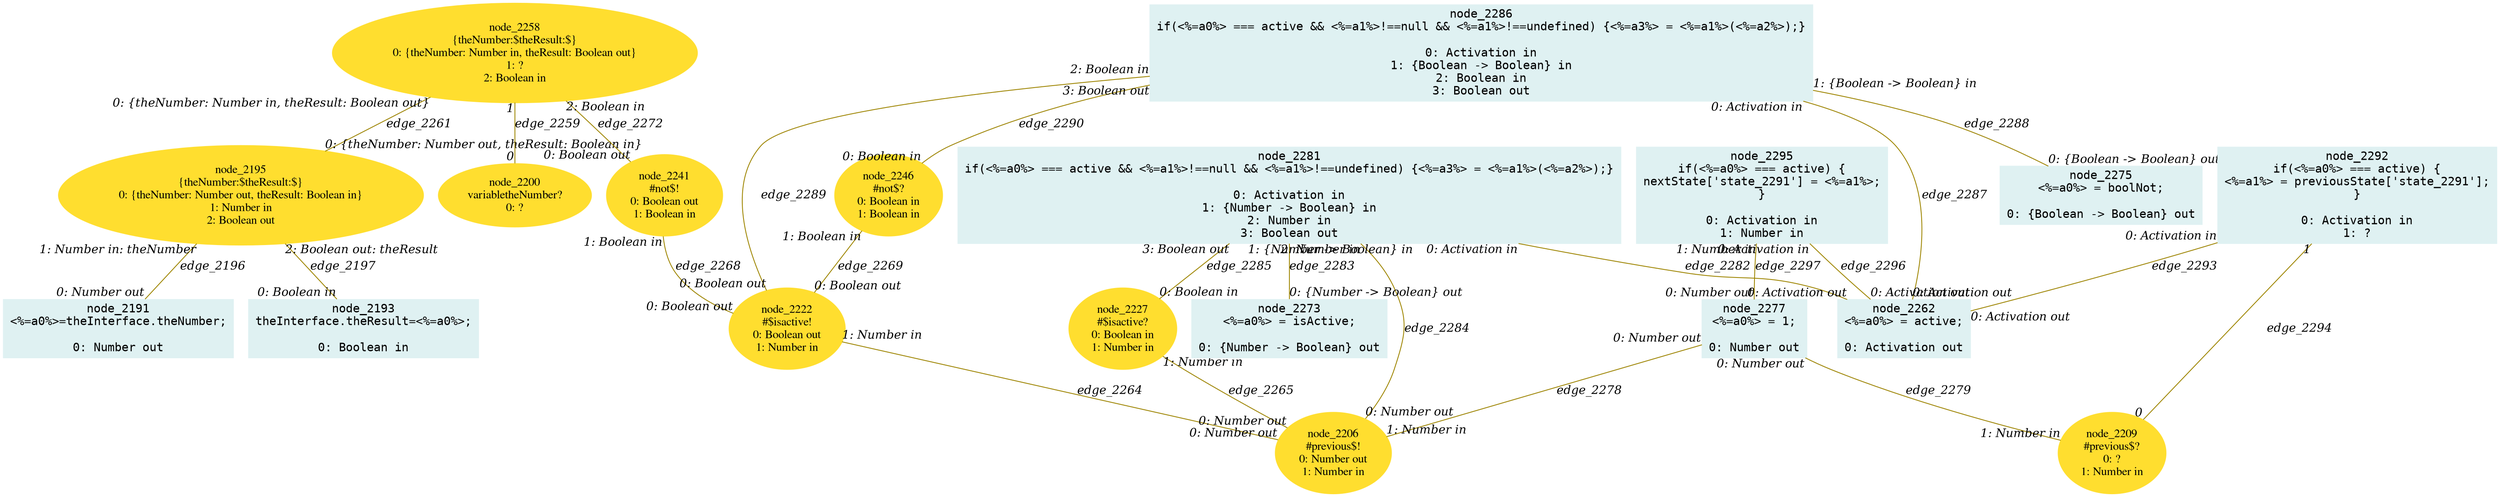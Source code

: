 digraph g{node_2191 [shape="box", style="filled", color="#dff1f2", fontname="Courier", label="node_2191
<%=a0%>=theInterface.theNumber;

0: Number out" ]
node_2193 [shape="box", style="filled", color="#dff1f2", fontname="Courier", label="node_2193
theInterface.theResult=<%=a0%>;

0: Boolean in" ]
node_2195 [shape="ellipse", style="filled", color="#ffde2f", fontname="Times", label="node_2195
{theNumber:$theResult:$}
0: {theNumber: Number out, theResult: Boolean in}
1: Number in
2: Boolean out" ]
node_2200 [shape="ellipse", style="filled", color="#ffde2f", fontname="Times", label="node_2200
variabletheNumber?
0: ?" ]
node_2206 [shape="ellipse", style="filled", color="#ffde2f", fontname="Times", label="node_2206
#previous$!
0: Number out
1: Number in" ]
node_2209 [shape="ellipse", style="filled", color="#ffde2f", fontname="Times", label="node_2209
#previous$?
0: ?
1: Number in" ]
node_2222 [shape="ellipse", style="filled", color="#ffde2f", fontname="Times", label="node_2222
#$isactive!
0: Boolean out
1: Number in" ]
node_2227 [shape="ellipse", style="filled", color="#ffde2f", fontname="Times", label="node_2227
#$isactive?
0: Boolean in
1: Number in" ]
node_2241 [shape="ellipse", style="filled", color="#ffde2f", fontname="Times", label="node_2241
#not$!
0: Boolean out
1: Boolean in" ]
node_2246 [shape="ellipse", style="filled", color="#ffde2f", fontname="Times", label="node_2246
#not$?
0: Boolean in
1: Boolean in" ]
node_2258 [shape="ellipse", style="filled", color="#ffde2f", fontname="Times", label="node_2258
{theNumber:$theResult:$}
0: {theNumber: Number in, theResult: Boolean out}
1: ?
2: Boolean in" ]
node_2262 [shape="box", style="filled", color="#dff1f2", fontname="Courier", label="node_2262
<%=a0%> = active;

0: Activation out" ]
node_2273 [shape="box", style="filled", color="#dff1f2", fontname="Courier", label="node_2273
<%=a0%> = isActive;

0: {Number -> Boolean} out" ]
node_2275 [shape="box", style="filled", color="#dff1f2", fontname="Courier", label="node_2275
<%=a0%> = boolNot;

0: {Boolean -> Boolean} out" ]
node_2277 [shape="box", style="filled", color="#dff1f2", fontname="Courier", label="node_2277
<%=a0%> = 1;

0: Number out" ]
node_2281 [shape="box", style="filled", color="#dff1f2", fontname="Courier", label="node_2281
if(<%=a0%> === active && <%=a1%>!==null && <%=a1%>!==undefined) {<%=a3%> = <%=a1%>(<%=a2%>);}

0: Activation in
1: {Number -> Boolean} in
2: Number in
3: Boolean out" ]
node_2286 [shape="box", style="filled", color="#dff1f2", fontname="Courier", label="node_2286
if(<%=a0%> === active && <%=a1%>!==null && <%=a1%>!==undefined) {<%=a3%> = <%=a1%>(<%=a2%>);}

0: Activation in
1: {Boolean -> Boolean} in
2: Boolean in
3: Boolean out" ]
node_2292 [shape="box", style="filled", color="#dff1f2", fontname="Courier", label="node_2292
if(<%=a0%> === active) {
<%=a1%> = previousState['state_2291'];
}

0: Activation in
1: ?" ]
node_2295 [shape="box", style="filled", color="#dff1f2", fontname="Courier", label="node_2295
if(<%=a0%> === active) {
nextState['state_2291'] = <%=a1%>;
}

0: Activation in
1: Number in" ]
node_2195 -> node_2191 [dir=none, arrowHead=none, fontname="Times-Italic", arrowsize=1, color="#9d8400", label="edge_2196",  headlabel="0: Number out", taillabel="1: Number in: theNumber" ]
node_2195 -> node_2193 [dir=none, arrowHead=none, fontname="Times-Italic", arrowsize=1, color="#9d8400", label="edge_2197",  headlabel="0: Boolean in", taillabel="2: Boolean out: theResult" ]
node_2258 -> node_2200 [dir=none, arrowHead=none, fontname="Times-Italic", arrowsize=1, color="#9d8400", label="edge_2259",  headlabel="0", taillabel="1" ]
node_2258 -> node_2195 [dir=none, arrowHead=none, fontname="Times-Italic", arrowsize=1, color="#9d8400", label="edge_2261",  headlabel="0: {theNumber: Number out, theResult: Boolean in}", taillabel="0: {theNumber: Number in, theResult: Boolean out}" ]
node_2222 -> node_2206 [dir=none, arrowHead=none, fontname="Times-Italic", arrowsize=1, color="#9d8400", label="edge_2264",  headlabel="0: Number out", taillabel="1: Number in" ]
node_2227 -> node_2206 [dir=none, arrowHead=none, fontname="Times-Italic", arrowsize=1, color="#9d8400", label="edge_2265",  headlabel="0: Number out", taillabel="1: Number in" ]
node_2241 -> node_2222 [dir=none, arrowHead=none, fontname="Times-Italic", arrowsize=1, color="#9d8400", label="edge_2268",  headlabel="0: Boolean out", taillabel="1: Boolean in" ]
node_2246 -> node_2222 [dir=none, arrowHead=none, fontname="Times-Italic", arrowsize=1, color="#9d8400", label="edge_2269",  headlabel="0: Boolean out", taillabel="1: Boolean in" ]
node_2258 -> node_2241 [dir=none, arrowHead=none, fontname="Times-Italic", arrowsize=1, color="#9d8400", label="edge_2272",  headlabel="0: Boolean out", taillabel="2: Boolean in" ]
node_2277 -> node_2206 [dir=none, arrowHead=none, fontname="Times-Italic", arrowsize=1, color="#9d8400", label="edge_2278",  headlabel="1: Number in", taillabel="0: Number out" ]
node_2277 -> node_2209 [dir=none, arrowHead=none, fontname="Times-Italic", arrowsize=1, color="#9d8400", label="edge_2279",  headlabel="1: Number in", taillabel="0: Number out" ]
node_2281 -> node_2262 [dir=none, arrowHead=none, fontname="Times-Italic", arrowsize=1, color="#9d8400", label="edge_2282",  headlabel="0: Activation out", taillabel="0: Activation in" ]
node_2281 -> node_2273 [dir=none, arrowHead=none, fontname="Times-Italic", arrowsize=1, color="#9d8400", label="edge_2283",  headlabel="0: {Number -> Boolean} out", taillabel="1: {Number -> Boolean} in" ]
node_2281 -> node_2206 [dir=none, arrowHead=none, fontname="Times-Italic", arrowsize=1, color="#9d8400", label="edge_2284",  headlabel="0: Number out", taillabel="2: Number in" ]
node_2281 -> node_2227 [dir=none, arrowHead=none, fontname="Times-Italic", arrowsize=1, color="#9d8400", label="edge_2285",  headlabel="0: Boolean in", taillabel="3: Boolean out" ]
node_2286 -> node_2262 [dir=none, arrowHead=none, fontname="Times-Italic", arrowsize=1, color="#9d8400", label="edge_2287",  headlabel="0: Activation out", taillabel="0: Activation in" ]
node_2286 -> node_2275 [dir=none, arrowHead=none, fontname="Times-Italic", arrowsize=1, color="#9d8400", label="edge_2288",  headlabel="0: {Boolean -> Boolean} out", taillabel="1: {Boolean -> Boolean} in" ]
node_2286 -> node_2222 [dir=none, arrowHead=none, fontname="Times-Italic", arrowsize=1, color="#9d8400", label="edge_2289",  headlabel="0: Boolean out", taillabel="2: Boolean in" ]
node_2286 -> node_2246 [dir=none, arrowHead=none, fontname="Times-Italic", arrowsize=1, color="#9d8400", label="edge_2290",  headlabel="0: Boolean in", taillabel="3: Boolean out" ]
node_2292 -> node_2262 [dir=none, arrowHead=none, fontname="Times-Italic", arrowsize=1, color="#9d8400", label="edge_2293",  headlabel="0: Activation out", taillabel="0: Activation in" ]
node_2292 -> node_2209 [dir=none, arrowHead=none, fontname="Times-Italic", arrowsize=1, color="#9d8400", label="edge_2294",  headlabel="0", taillabel="1" ]
node_2295 -> node_2262 [dir=none, arrowHead=none, fontname="Times-Italic", arrowsize=1, color="#9d8400", label="edge_2296",  headlabel="0: Activation out", taillabel="0: Activation in" ]
node_2295 -> node_2277 [dir=none, arrowHead=none, fontname="Times-Italic", arrowsize=1, color="#9d8400", label="edge_2297",  headlabel="0: Number out", taillabel="1: Number in" ]
}